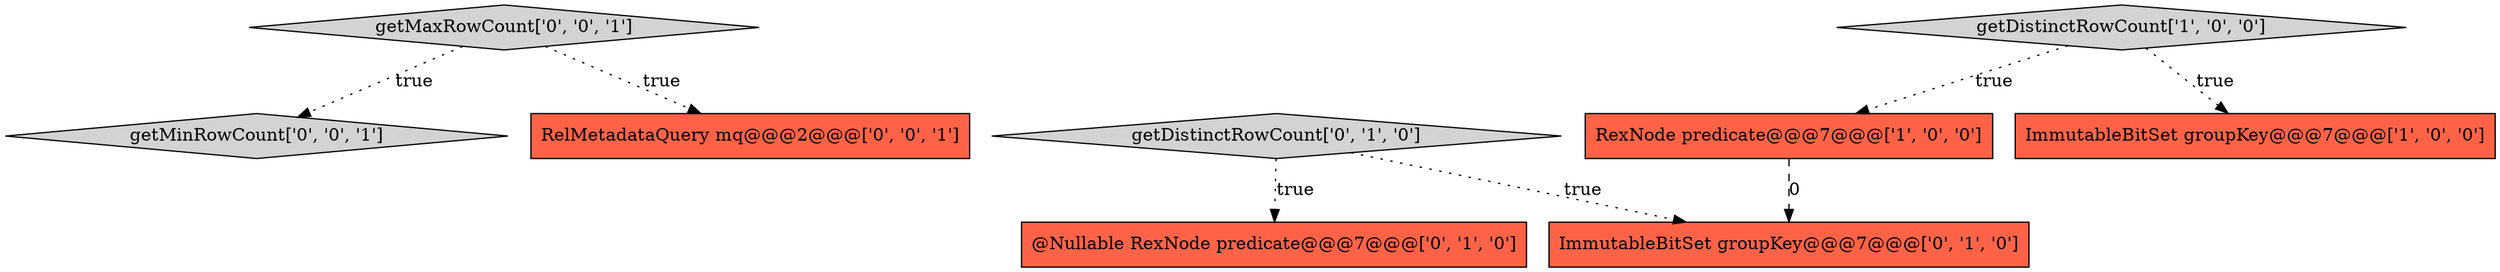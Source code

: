 digraph {
8 [style = filled, label = "getMaxRowCount['0', '0', '1']", fillcolor = lightgray, shape = diamond image = "AAA0AAABBB3BBB"];
3 [style = filled, label = "getDistinctRowCount['0', '1', '0']", fillcolor = lightgray, shape = diamond image = "AAA0AAABBB2BBB"];
0 [style = filled, label = "RexNode predicate@@@7@@@['1', '0', '0']", fillcolor = tomato, shape = box image = "AAA1AAABBB1BBB"];
4 [style = filled, label = "@Nullable RexNode predicate@@@7@@@['0', '1', '0']", fillcolor = tomato, shape = box image = "AAA0AAABBB2BBB"];
6 [style = filled, label = "getMinRowCount['0', '0', '1']", fillcolor = lightgray, shape = diamond image = "AAA0AAABBB3BBB"];
5 [style = filled, label = "ImmutableBitSet groupKey@@@7@@@['0', '1', '0']", fillcolor = tomato, shape = box image = "AAA1AAABBB2BBB"];
2 [style = filled, label = "getDistinctRowCount['1', '0', '0']", fillcolor = lightgray, shape = diamond image = "AAA0AAABBB1BBB"];
1 [style = filled, label = "ImmutableBitSet groupKey@@@7@@@['1', '0', '0']", fillcolor = tomato, shape = box image = "AAA0AAABBB1BBB"];
7 [style = filled, label = "RelMetadataQuery mq@@@2@@@['0', '0', '1']", fillcolor = tomato, shape = box image = "AAA0AAABBB3BBB"];
3->4 [style = dotted, label="true"];
8->7 [style = dotted, label="true"];
3->5 [style = dotted, label="true"];
2->0 [style = dotted, label="true"];
8->6 [style = dotted, label="true"];
0->5 [style = dashed, label="0"];
2->1 [style = dotted, label="true"];
}
